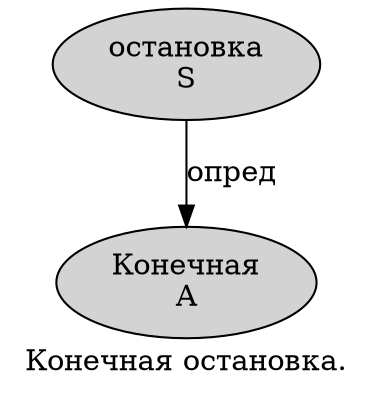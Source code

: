 digraph SENTENCE_3736 {
	graph [label="Конечная остановка."]
	node [style=filled]
		0 [label="Конечная
A" color="" fillcolor=lightgray penwidth=1 shape=ellipse]
		1 [label="остановка
S" color="" fillcolor=lightgray penwidth=1 shape=ellipse]
			1 -> 0 [label="опред"]
}